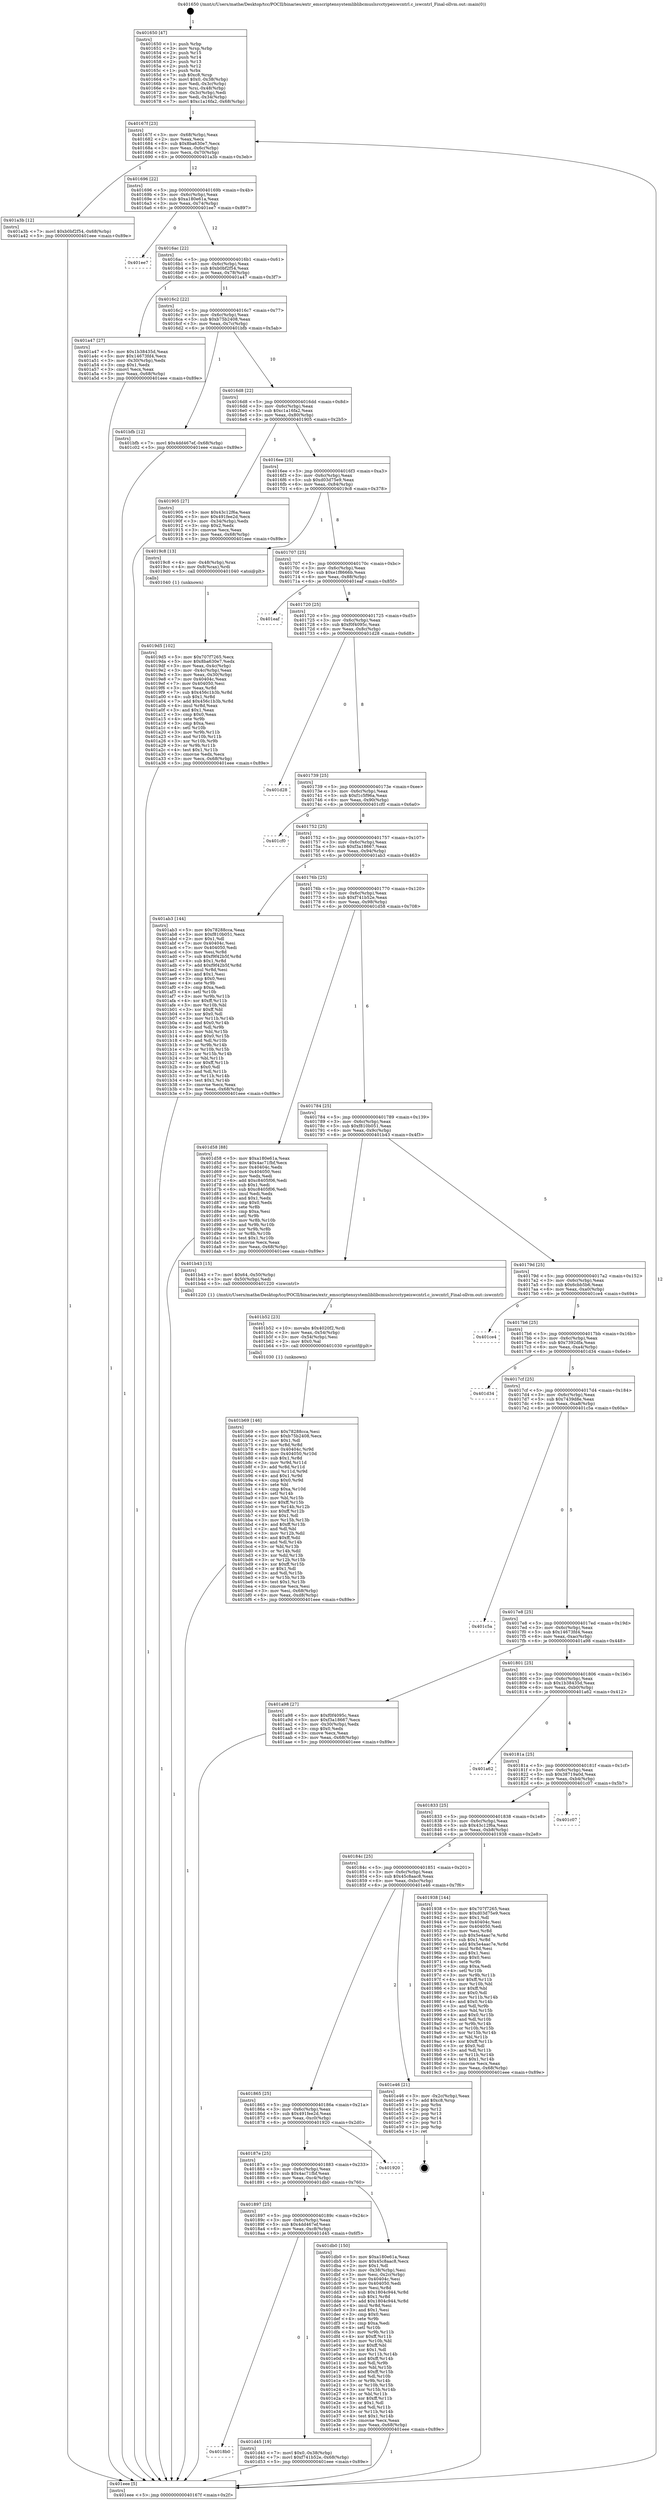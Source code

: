 digraph "0x401650" {
  label = "0x401650 (/mnt/c/Users/mathe/Desktop/tcc/POCII/binaries/extr_emscriptensystemliblibcmuslsrcctypeiswcntrl.c_iswcntrl_Final-ollvm.out::main(0))"
  labelloc = "t"
  node[shape=record]

  Entry [label="",width=0.3,height=0.3,shape=circle,fillcolor=black,style=filled]
  "0x40167f" [label="{
     0x40167f [23]\l
     | [instrs]\l
     &nbsp;&nbsp;0x40167f \<+3\>: mov -0x68(%rbp),%eax\l
     &nbsp;&nbsp;0x401682 \<+2\>: mov %eax,%ecx\l
     &nbsp;&nbsp;0x401684 \<+6\>: sub $0x8ba630e7,%ecx\l
     &nbsp;&nbsp;0x40168a \<+3\>: mov %eax,-0x6c(%rbp)\l
     &nbsp;&nbsp;0x40168d \<+3\>: mov %ecx,-0x70(%rbp)\l
     &nbsp;&nbsp;0x401690 \<+6\>: je 0000000000401a3b \<main+0x3eb\>\l
  }"]
  "0x401a3b" [label="{
     0x401a3b [12]\l
     | [instrs]\l
     &nbsp;&nbsp;0x401a3b \<+7\>: movl $0xb0bf2f54,-0x68(%rbp)\l
     &nbsp;&nbsp;0x401a42 \<+5\>: jmp 0000000000401eee \<main+0x89e\>\l
  }"]
  "0x401696" [label="{
     0x401696 [22]\l
     | [instrs]\l
     &nbsp;&nbsp;0x401696 \<+5\>: jmp 000000000040169b \<main+0x4b\>\l
     &nbsp;&nbsp;0x40169b \<+3\>: mov -0x6c(%rbp),%eax\l
     &nbsp;&nbsp;0x40169e \<+5\>: sub $0xa180e61a,%eax\l
     &nbsp;&nbsp;0x4016a3 \<+3\>: mov %eax,-0x74(%rbp)\l
     &nbsp;&nbsp;0x4016a6 \<+6\>: je 0000000000401ee7 \<main+0x897\>\l
  }"]
  Exit [label="",width=0.3,height=0.3,shape=circle,fillcolor=black,style=filled,peripheries=2]
  "0x401ee7" [label="{
     0x401ee7\l
  }", style=dashed]
  "0x4016ac" [label="{
     0x4016ac [22]\l
     | [instrs]\l
     &nbsp;&nbsp;0x4016ac \<+5\>: jmp 00000000004016b1 \<main+0x61\>\l
     &nbsp;&nbsp;0x4016b1 \<+3\>: mov -0x6c(%rbp),%eax\l
     &nbsp;&nbsp;0x4016b4 \<+5\>: sub $0xb0bf2f54,%eax\l
     &nbsp;&nbsp;0x4016b9 \<+3\>: mov %eax,-0x78(%rbp)\l
     &nbsp;&nbsp;0x4016bc \<+6\>: je 0000000000401a47 \<main+0x3f7\>\l
  }"]
  "0x4018b0" [label="{
     0x4018b0\l
  }", style=dashed]
  "0x401a47" [label="{
     0x401a47 [27]\l
     | [instrs]\l
     &nbsp;&nbsp;0x401a47 \<+5\>: mov $0x1b38435d,%eax\l
     &nbsp;&nbsp;0x401a4c \<+5\>: mov $0x14673fd4,%ecx\l
     &nbsp;&nbsp;0x401a51 \<+3\>: mov -0x30(%rbp),%edx\l
     &nbsp;&nbsp;0x401a54 \<+3\>: cmp $0x1,%edx\l
     &nbsp;&nbsp;0x401a57 \<+3\>: cmovl %ecx,%eax\l
     &nbsp;&nbsp;0x401a5a \<+3\>: mov %eax,-0x68(%rbp)\l
     &nbsp;&nbsp;0x401a5d \<+5\>: jmp 0000000000401eee \<main+0x89e\>\l
  }"]
  "0x4016c2" [label="{
     0x4016c2 [22]\l
     | [instrs]\l
     &nbsp;&nbsp;0x4016c2 \<+5\>: jmp 00000000004016c7 \<main+0x77\>\l
     &nbsp;&nbsp;0x4016c7 \<+3\>: mov -0x6c(%rbp),%eax\l
     &nbsp;&nbsp;0x4016ca \<+5\>: sub $0xb75b2408,%eax\l
     &nbsp;&nbsp;0x4016cf \<+3\>: mov %eax,-0x7c(%rbp)\l
     &nbsp;&nbsp;0x4016d2 \<+6\>: je 0000000000401bfb \<main+0x5ab\>\l
  }"]
  "0x401d45" [label="{
     0x401d45 [19]\l
     | [instrs]\l
     &nbsp;&nbsp;0x401d45 \<+7\>: movl $0x0,-0x38(%rbp)\l
     &nbsp;&nbsp;0x401d4c \<+7\>: movl $0xf741b52e,-0x68(%rbp)\l
     &nbsp;&nbsp;0x401d53 \<+5\>: jmp 0000000000401eee \<main+0x89e\>\l
  }"]
  "0x401bfb" [label="{
     0x401bfb [12]\l
     | [instrs]\l
     &nbsp;&nbsp;0x401bfb \<+7\>: movl $0x4dd467ef,-0x68(%rbp)\l
     &nbsp;&nbsp;0x401c02 \<+5\>: jmp 0000000000401eee \<main+0x89e\>\l
  }"]
  "0x4016d8" [label="{
     0x4016d8 [22]\l
     | [instrs]\l
     &nbsp;&nbsp;0x4016d8 \<+5\>: jmp 00000000004016dd \<main+0x8d\>\l
     &nbsp;&nbsp;0x4016dd \<+3\>: mov -0x6c(%rbp),%eax\l
     &nbsp;&nbsp;0x4016e0 \<+5\>: sub $0xc1a16fa2,%eax\l
     &nbsp;&nbsp;0x4016e5 \<+3\>: mov %eax,-0x80(%rbp)\l
     &nbsp;&nbsp;0x4016e8 \<+6\>: je 0000000000401905 \<main+0x2b5\>\l
  }"]
  "0x401897" [label="{
     0x401897 [25]\l
     | [instrs]\l
     &nbsp;&nbsp;0x401897 \<+5\>: jmp 000000000040189c \<main+0x24c\>\l
     &nbsp;&nbsp;0x40189c \<+3\>: mov -0x6c(%rbp),%eax\l
     &nbsp;&nbsp;0x40189f \<+5\>: sub $0x4dd467ef,%eax\l
     &nbsp;&nbsp;0x4018a4 \<+6\>: mov %eax,-0xc8(%rbp)\l
     &nbsp;&nbsp;0x4018aa \<+6\>: je 0000000000401d45 \<main+0x6f5\>\l
  }"]
  "0x401905" [label="{
     0x401905 [27]\l
     | [instrs]\l
     &nbsp;&nbsp;0x401905 \<+5\>: mov $0x43c12f6a,%eax\l
     &nbsp;&nbsp;0x40190a \<+5\>: mov $0x491fee2d,%ecx\l
     &nbsp;&nbsp;0x40190f \<+3\>: mov -0x34(%rbp),%edx\l
     &nbsp;&nbsp;0x401912 \<+3\>: cmp $0x2,%edx\l
     &nbsp;&nbsp;0x401915 \<+3\>: cmovne %ecx,%eax\l
     &nbsp;&nbsp;0x401918 \<+3\>: mov %eax,-0x68(%rbp)\l
     &nbsp;&nbsp;0x40191b \<+5\>: jmp 0000000000401eee \<main+0x89e\>\l
  }"]
  "0x4016ee" [label="{
     0x4016ee [25]\l
     | [instrs]\l
     &nbsp;&nbsp;0x4016ee \<+5\>: jmp 00000000004016f3 \<main+0xa3\>\l
     &nbsp;&nbsp;0x4016f3 \<+3\>: mov -0x6c(%rbp),%eax\l
     &nbsp;&nbsp;0x4016f6 \<+5\>: sub $0xd03d75e9,%eax\l
     &nbsp;&nbsp;0x4016fb \<+6\>: mov %eax,-0x84(%rbp)\l
     &nbsp;&nbsp;0x401701 \<+6\>: je 00000000004019c8 \<main+0x378\>\l
  }"]
  "0x401eee" [label="{
     0x401eee [5]\l
     | [instrs]\l
     &nbsp;&nbsp;0x401eee \<+5\>: jmp 000000000040167f \<main+0x2f\>\l
  }"]
  "0x401650" [label="{
     0x401650 [47]\l
     | [instrs]\l
     &nbsp;&nbsp;0x401650 \<+1\>: push %rbp\l
     &nbsp;&nbsp;0x401651 \<+3\>: mov %rsp,%rbp\l
     &nbsp;&nbsp;0x401654 \<+2\>: push %r15\l
     &nbsp;&nbsp;0x401656 \<+2\>: push %r14\l
     &nbsp;&nbsp;0x401658 \<+2\>: push %r13\l
     &nbsp;&nbsp;0x40165a \<+2\>: push %r12\l
     &nbsp;&nbsp;0x40165c \<+1\>: push %rbx\l
     &nbsp;&nbsp;0x40165d \<+7\>: sub $0xc8,%rsp\l
     &nbsp;&nbsp;0x401664 \<+7\>: movl $0x0,-0x38(%rbp)\l
     &nbsp;&nbsp;0x40166b \<+3\>: mov %edi,-0x3c(%rbp)\l
     &nbsp;&nbsp;0x40166e \<+4\>: mov %rsi,-0x48(%rbp)\l
     &nbsp;&nbsp;0x401672 \<+3\>: mov -0x3c(%rbp),%edi\l
     &nbsp;&nbsp;0x401675 \<+3\>: mov %edi,-0x34(%rbp)\l
     &nbsp;&nbsp;0x401678 \<+7\>: movl $0xc1a16fa2,-0x68(%rbp)\l
  }"]
  "0x401db0" [label="{
     0x401db0 [150]\l
     | [instrs]\l
     &nbsp;&nbsp;0x401db0 \<+5\>: mov $0xa180e61a,%eax\l
     &nbsp;&nbsp;0x401db5 \<+5\>: mov $0x45c8aac8,%ecx\l
     &nbsp;&nbsp;0x401dba \<+2\>: mov $0x1,%dl\l
     &nbsp;&nbsp;0x401dbc \<+3\>: mov -0x38(%rbp),%esi\l
     &nbsp;&nbsp;0x401dbf \<+3\>: mov %esi,-0x2c(%rbp)\l
     &nbsp;&nbsp;0x401dc2 \<+7\>: mov 0x40404c,%esi\l
     &nbsp;&nbsp;0x401dc9 \<+7\>: mov 0x404050,%edi\l
     &nbsp;&nbsp;0x401dd0 \<+3\>: mov %esi,%r8d\l
     &nbsp;&nbsp;0x401dd3 \<+7\>: sub $0x1804c944,%r8d\l
     &nbsp;&nbsp;0x401dda \<+4\>: sub $0x1,%r8d\l
     &nbsp;&nbsp;0x401dde \<+7\>: add $0x1804c944,%r8d\l
     &nbsp;&nbsp;0x401de5 \<+4\>: imul %r8d,%esi\l
     &nbsp;&nbsp;0x401de9 \<+3\>: and $0x1,%esi\l
     &nbsp;&nbsp;0x401dec \<+3\>: cmp $0x0,%esi\l
     &nbsp;&nbsp;0x401def \<+4\>: sete %r9b\l
     &nbsp;&nbsp;0x401df3 \<+3\>: cmp $0xa,%edi\l
     &nbsp;&nbsp;0x401df6 \<+4\>: setl %r10b\l
     &nbsp;&nbsp;0x401dfa \<+3\>: mov %r9b,%r11b\l
     &nbsp;&nbsp;0x401dfd \<+4\>: xor $0xff,%r11b\l
     &nbsp;&nbsp;0x401e01 \<+3\>: mov %r10b,%bl\l
     &nbsp;&nbsp;0x401e04 \<+3\>: xor $0xff,%bl\l
     &nbsp;&nbsp;0x401e07 \<+3\>: xor $0x1,%dl\l
     &nbsp;&nbsp;0x401e0a \<+3\>: mov %r11b,%r14b\l
     &nbsp;&nbsp;0x401e0d \<+4\>: and $0xff,%r14b\l
     &nbsp;&nbsp;0x401e11 \<+3\>: and %dl,%r9b\l
     &nbsp;&nbsp;0x401e14 \<+3\>: mov %bl,%r15b\l
     &nbsp;&nbsp;0x401e17 \<+4\>: and $0xff,%r15b\l
     &nbsp;&nbsp;0x401e1b \<+3\>: and %dl,%r10b\l
     &nbsp;&nbsp;0x401e1e \<+3\>: or %r9b,%r14b\l
     &nbsp;&nbsp;0x401e21 \<+3\>: or %r10b,%r15b\l
     &nbsp;&nbsp;0x401e24 \<+3\>: xor %r15b,%r14b\l
     &nbsp;&nbsp;0x401e27 \<+3\>: or %bl,%r11b\l
     &nbsp;&nbsp;0x401e2a \<+4\>: xor $0xff,%r11b\l
     &nbsp;&nbsp;0x401e2e \<+3\>: or $0x1,%dl\l
     &nbsp;&nbsp;0x401e31 \<+3\>: and %dl,%r11b\l
     &nbsp;&nbsp;0x401e34 \<+3\>: or %r11b,%r14b\l
     &nbsp;&nbsp;0x401e37 \<+4\>: test $0x1,%r14b\l
     &nbsp;&nbsp;0x401e3b \<+3\>: cmovne %ecx,%eax\l
     &nbsp;&nbsp;0x401e3e \<+3\>: mov %eax,-0x68(%rbp)\l
     &nbsp;&nbsp;0x401e41 \<+5\>: jmp 0000000000401eee \<main+0x89e\>\l
  }"]
  "0x4019c8" [label="{
     0x4019c8 [13]\l
     | [instrs]\l
     &nbsp;&nbsp;0x4019c8 \<+4\>: mov -0x48(%rbp),%rax\l
     &nbsp;&nbsp;0x4019cc \<+4\>: mov 0x8(%rax),%rdi\l
     &nbsp;&nbsp;0x4019d0 \<+5\>: call 0000000000401040 \<atoi@plt\>\l
     | [calls]\l
     &nbsp;&nbsp;0x401040 \{1\} (unknown)\l
  }"]
  "0x401707" [label="{
     0x401707 [25]\l
     | [instrs]\l
     &nbsp;&nbsp;0x401707 \<+5\>: jmp 000000000040170c \<main+0xbc\>\l
     &nbsp;&nbsp;0x40170c \<+3\>: mov -0x6c(%rbp),%eax\l
     &nbsp;&nbsp;0x40170f \<+5\>: sub $0xe1f8666b,%eax\l
     &nbsp;&nbsp;0x401714 \<+6\>: mov %eax,-0x88(%rbp)\l
     &nbsp;&nbsp;0x40171a \<+6\>: je 0000000000401eaf \<main+0x85f\>\l
  }"]
  "0x40187e" [label="{
     0x40187e [25]\l
     | [instrs]\l
     &nbsp;&nbsp;0x40187e \<+5\>: jmp 0000000000401883 \<main+0x233\>\l
     &nbsp;&nbsp;0x401883 \<+3\>: mov -0x6c(%rbp),%eax\l
     &nbsp;&nbsp;0x401886 \<+5\>: sub $0x4ac71fbf,%eax\l
     &nbsp;&nbsp;0x40188b \<+6\>: mov %eax,-0xc4(%rbp)\l
     &nbsp;&nbsp;0x401891 \<+6\>: je 0000000000401db0 \<main+0x760\>\l
  }"]
  "0x401eaf" [label="{
     0x401eaf\l
  }", style=dashed]
  "0x401720" [label="{
     0x401720 [25]\l
     | [instrs]\l
     &nbsp;&nbsp;0x401720 \<+5\>: jmp 0000000000401725 \<main+0xd5\>\l
     &nbsp;&nbsp;0x401725 \<+3\>: mov -0x6c(%rbp),%eax\l
     &nbsp;&nbsp;0x401728 \<+5\>: sub $0xf0f4095c,%eax\l
     &nbsp;&nbsp;0x40172d \<+6\>: mov %eax,-0x8c(%rbp)\l
     &nbsp;&nbsp;0x401733 \<+6\>: je 0000000000401d28 \<main+0x6d8\>\l
  }"]
  "0x401920" [label="{
     0x401920\l
  }", style=dashed]
  "0x401d28" [label="{
     0x401d28\l
  }", style=dashed]
  "0x401739" [label="{
     0x401739 [25]\l
     | [instrs]\l
     &nbsp;&nbsp;0x401739 \<+5\>: jmp 000000000040173e \<main+0xee\>\l
     &nbsp;&nbsp;0x40173e \<+3\>: mov -0x6c(%rbp),%eax\l
     &nbsp;&nbsp;0x401741 \<+5\>: sub $0xf1c5f96a,%eax\l
     &nbsp;&nbsp;0x401746 \<+6\>: mov %eax,-0x90(%rbp)\l
     &nbsp;&nbsp;0x40174c \<+6\>: je 0000000000401cf0 \<main+0x6a0\>\l
  }"]
  "0x401865" [label="{
     0x401865 [25]\l
     | [instrs]\l
     &nbsp;&nbsp;0x401865 \<+5\>: jmp 000000000040186a \<main+0x21a\>\l
     &nbsp;&nbsp;0x40186a \<+3\>: mov -0x6c(%rbp),%eax\l
     &nbsp;&nbsp;0x40186d \<+5\>: sub $0x491fee2d,%eax\l
     &nbsp;&nbsp;0x401872 \<+6\>: mov %eax,-0xc0(%rbp)\l
     &nbsp;&nbsp;0x401878 \<+6\>: je 0000000000401920 \<main+0x2d0\>\l
  }"]
  "0x401cf0" [label="{
     0x401cf0\l
  }", style=dashed]
  "0x401752" [label="{
     0x401752 [25]\l
     | [instrs]\l
     &nbsp;&nbsp;0x401752 \<+5\>: jmp 0000000000401757 \<main+0x107\>\l
     &nbsp;&nbsp;0x401757 \<+3\>: mov -0x6c(%rbp),%eax\l
     &nbsp;&nbsp;0x40175a \<+5\>: sub $0xf3a18667,%eax\l
     &nbsp;&nbsp;0x40175f \<+6\>: mov %eax,-0x94(%rbp)\l
     &nbsp;&nbsp;0x401765 \<+6\>: je 0000000000401ab3 \<main+0x463\>\l
  }"]
  "0x401e46" [label="{
     0x401e46 [21]\l
     | [instrs]\l
     &nbsp;&nbsp;0x401e46 \<+3\>: mov -0x2c(%rbp),%eax\l
     &nbsp;&nbsp;0x401e49 \<+7\>: add $0xc8,%rsp\l
     &nbsp;&nbsp;0x401e50 \<+1\>: pop %rbx\l
     &nbsp;&nbsp;0x401e51 \<+2\>: pop %r12\l
     &nbsp;&nbsp;0x401e53 \<+2\>: pop %r13\l
     &nbsp;&nbsp;0x401e55 \<+2\>: pop %r14\l
     &nbsp;&nbsp;0x401e57 \<+2\>: pop %r15\l
     &nbsp;&nbsp;0x401e59 \<+1\>: pop %rbp\l
     &nbsp;&nbsp;0x401e5a \<+1\>: ret\l
  }"]
  "0x401ab3" [label="{
     0x401ab3 [144]\l
     | [instrs]\l
     &nbsp;&nbsp;0x401ab3 \<+5\>: mov $0x78288cca,%eax\l
     &nbsp;&nbsp;0x401ab8 \<+5\>: mov $0xf810b051,%ecx\l
     &nbsp;&nbsp;0x401abd \<+2\>: mov $0x1,%dl\l
     &nbsp;&nbsp;0x401abf \<+7\>: mov 0x40404c,%esi\l
     &nbsp;&nbsp;0x401ac6 \<+7\>: mov 0x404050,%edi\l
     &nbsp;&nbsp;0x401acd \<+3\>: mov %esi,%r8d\l
     &nbsp;&nbsp;0x401ad0 \<+7\>: sub $0xf9f42b5f,%r8d\l
     &nbsp;&nbsp;0x401ad7 \<+4\>: sub $0x1,%r8d\l
     &nbsp;&nbsp;0x401adb \<+7\>: add $0xf9f42b5f,%r8d\l
     &nbsp;&nbsp;0x401ae2 \<+4\>: imul %r8d,%esi\l
     &nbsp;&nbsp;0x401ae6 \<+3\>: and $0x1,%esi\l
     &nbsp;&nbsp;0x401ae9 \<+3\>: cmp $0x0,%esi\l
     &nbsp;&nbsp;0x401aec \<+4\>: sete %r9b\l
     &nbsp;&nbsp;0x401af0 \<+3\>: cmp $0xa,%edi\l
     &nbsp;&nbsp;0x401af3 \<+4\>: setl %r10b\l
     &nbsp;&nbsp;0x401af7 \<+3\>: mov %r9b,%r11b\l
     &nbsp;&nbsp;0x401afa \<+4\>: xor $0xff,%r11b\l
     &nbsp;&nbsp;0x401afe \<+3\>: mov %r10b,%bl\l
     &nbsp;&nbsp;0x401b01 \<+3\>: xor $0xff,%bl\l
     &nbsp;&nbsp;0x401b04 \<+3\>: xor $0x0,%dl\l
     &nbsp;&nbsp;0x401b07 \<+3\>: mov %r11b,%r14b\l
     &nbsp;&nbsp;0x401b0a \<+4\>: and $0x0,%r14b\l
     &nbsp;&nbsp;0x401b0e \<+3\>: and %dl,%r9b\l
     &nbsp;&nbsp;0x401b11 \<+3\>: mov %bl,%r15b\l
     &nbsp;&nbsp;0x401b14 \<+4\>: and $0x0,%r15b\l
     &nbsp;&nbsp;0x401b18 \<+3\>: and %dl,%r10b\l
     &nbsp;&nbsp;0x401b1b \<+3\>: or %r9b,%r14b\l
     &nbsp;&nbsp;0x401b1e \<+3\>: or %r10b,%r15b\l
     &nbsp;&nbsp;0x401b21 \<+3\>: xor %r15b,%r14b\l
     &nbsp;&nbsp;0x401b24 \<+3\>: or %bl,%r11b\l
     &nbsp;&nbsp;0x401b27 \<+4\>: xor $0xff,%r11b\l
     &nbsp;&nbsp;0x401b2b \<+3\>: or $0x0,%dl\l
     &nbsp;&nbsp;0x401b2e \<+3\>: and %dl,%r11b\l
     &nbsp;&nbsp;0x401b31 \<+3\>: or %r11b,%r14b\l
     &nbsp;&nbsp;0x401b34 \<+4\>: test $0x1,%r14b\l
     &nbsp;&nbsp;0x401b38 \<+3\>: cmovne %ecx,%eax\l
     &nbsp;&nbsp;0x401b3b \<+3\>: mov %eax,-0x68(%rbp)\l
     &nbsp;&nbsp;0x401b3e \<+5\>: jmp 0000000000401eee \<main+0x89e\>\l
  }"]
  "0x40176b" [label="{
     0x40176b [25]\l
     | [instrs]\l
     &nbsp;&nbsp;0x40176b \<+5\>: jmp 0000000000401770 \<main+0x120\>\l
     &nbsp;&nbsp;0x401770 \<+3\>: mov -0x6c(%rbp),%eax\l
     &nbsp;&nbsp;0x401773 \<+5\>: sub $0xf741b52e,%eax\l
     &nbsp;&nbsp;0x401778 \<+6\>: mov %eax,-0x98(%rbp)\l
     &nbsp;&nbsp;0x40177e \<+6\>: je 0000000000401d58 \<main+0x708\>\l
  }"]
  "0x401b69" [label="{
     0x401b69 [146]\l
     | [instrs]\l
     &nbsp;&nbsp;0x401b69 \<+5\>: mov $0x78288cca,%esi\l
     &nbsp;&nbsp;0x401b6e \<+5\>: mov $0xb75b2408,%ecx\l
     &nbsp;&nbsp;0x401b73 \<+2\>: mov $0x1,%dl\l
     &nbsp;&nbsp;0x401b75 \<+3\>: xor %r8d,%r8d\l
     &nbsp;&nbsp;0x401b78 \<+8\>: mov 0x40404c,%r9d\l
     &nbsp;&nbsp;0x401b80 \<+8\>: mov 0x404050,%r10d\l
     &nbsp;&nbsp;0x401b88 \<+4\>: sub $0x1,%r8d\l
     &nbsp;&nbsp;0x401b8c \<+3\>: mov %r9d,%r11d\l
     &nbsp;&nbsp;0x401b8f \<+3\>: add %r8d,%r11d\l
     &nbsp;&nbsp;0x401b92 \<+4\>: imul %r11d,%r9d\l
     &nbsp;&nbsp;0x401b96 \<+4\>: and $0x1,%r9d\l
     &nbsp;&nbsp;0x401b9a \<+4\>: cmp $0x0,%r9d\l
     &nbsp;&nbsp;0x401b9e \<+3\>: sete %bl\l
     &nbsp;&nbsp;0x401ba1 \<+4\>: cmp $0xa,%r10d\l
     &nbsp;&nbsp;0x401ba5 \<+4\>: setl %r14b\l
     &nbsp;&nbsp;0x401ba9 \<+3\>: mov %bl,%r15b\l
     &nbsp;&nbsp;0x401bac \<+4\>: xor $0xff,%r15b\l
     &nbsp;&nbsp;0x401bb0 \<+3\>: mov %r14b,%r12b\l
     &nbsp;&nbsp;0x401bb3 \<+4\>: xor $0xff,%r12b\l
     &nbsp;&nbsp;0x401bb7 \<+3\>: xor $0x1,%dl\l
     &nbsp;&nbsp;0x401bba \<+3\>: mov %r15b,%r13b\l
     &nbsp;&nbsp;0x401bbd \<+4\>: and $0xff,%r13b\l
     &nbsp;&nbsp;0x401bc1 \<+2\>: and %dl,%bl\l
     &nbsp;&nbsp;0x401bc3 \<+3\>: mov %r12b,%dil\l
     &nbsp;&nbsp;0x401bc6 \<+4\>: and $0xff,%dil\l
     &nbsp;&nbsp;0x401bca \<+3\>: and %dl,%r14b\l
     &nbsp;&nbsp;0x401bcd \<+3\>: or %bl,%r13b\l
     &nbsp;&nbsp;0x401bd0 \<+3\>: or %r14b,%dil\l
     &nbsp;&nbsp;0x401bd3 \<+3\>: xor %dil,%r13b\l
     &nbsp;&nbsp;0x401bd6 \<+3\>: or %r12b,%r15b\l
     &nbsp;&nbsp;0x401bd9 \<+4\>: xor $0xff,%r15b\l
     &nbsp;&nbsp;0x401bdd \<+3\>: or $0x1,%dl\l
     &nbsp;&nbsp;0x401be0 \<+3\>: and %dl,%r15b\l
     &nbsp;&nbsp;0x401be3 \<+3\>: or %r15b,%r13b\l
     &nbsp;&nbsp;0x401be6 \<+4\>: test $0x1,%r13b\l
     &nbsp;&nbsp;0x401bea \<+3\>: cmovne %ecx,%esi\l
     &nbsp;&nbsp;0x401bed \<+3\>: mov %esi,-0x68(%rbp)\l
     &nbsp;&nbsp;0x401bf0 \<+6\>: mov %eax,-0xd8(%rbp)\l
     &nbsp;&nbsp;0x401bf6 \<+5\>: jmp 0000000000401eee \<main+0x89e\>\l
  }"]
  "0x401d58" [label="{
     0x401d58 [88]\l
     | [instrs]\l
     &nbsp;&nbsp;0x401d58 \<+5\>: mov $0xa180e61a,%eax\l
     &nbsp;&nbsp;0x401d5d \<+5\>: mov $0x4ac71fbf,%ecx\l
     &nbsp;&nbsp;0x401d62 \<+7\>: mov 0x40404c,%edx\l
     &nbsp;&nbsp;0x401d69 \<+7\>: mov 0x404050,%esi\l
     &nbsp;&nbsp;0x401d70 \<+2\>: mov %edx,%edi\l
     &nbsp;&nbsp;0x401d72 \<+6\>: add $0xc8405f06,%edi\l
     &nbsp;&nbsp;0x401d78 \<+3\>: sub $0x1,%edi\l
     &nbsp;&nbsp;0x401d7b \<+6\>: sub $0xc8405f06,%edi\l
     &nbsp;&nbsp;0x401d81 \<+3\>: imul %edi,%edx\l
     &nbsp;&nbsp;0x401d84 \<+3\>: and $0x1,%edx\l
     &nbsp;&nbsp;0x401d87 \<+3\>: cmp $0x0,%edx\l
     &nbsp;&nbsp;0x401d8a \<+4\>: sete %r8b\l
     &nbsp;&nbsp;0x401d8e \<+3\>: cmp $0xa,%esi\l
     &nbsp;&nbsp;0x401d91 \<+4\>: setl %r9b\l
     &nbsp;&nbsp;0x401d95 \<+3\>: mov %r8b,%r10b\l
     &nbsp;&nbsp;0x401d98 \<+3\>: and %r9b,%r10b\l
     &nbsp;&nbsp;0x401d9b \<+3\>: xor %r9b,%r8b\l
     &nbsp;&nbsp;0x401d9e \<+3\>: or %r8b,%r10b\l
     &nbsp;&nbsp;0x401da1 \<+4\>: test $0x1,%r10b\l
     &nbsp;&nbsp;0x401da5 \<+3\>: cmovne %ecx,%eax\l
     &nbsp;&nbsp;0x401da8 \<+3\>: mov %eax,-0x68(%rbp)\l
     &nbsp;&nbsp;0x401dab \<+5\>: jmp 0000000000401eee \<main+0x89e\>\l
  }"]
  "0x401784" [label="{
     0x401784 [25]\l
     | [instrs]\l
     &nbsp;&nbsp;0x401784 \<+5\>: jmp 0000000000401789 \<main+0x139\>\l
     &nbsp;&nbsp;0x401789 \<+3\>: mov -0x6c(%rbp),%eax\l
     &nbsp;&nbsp;0x40178c \<+5\>: sub $0xf810b051,%eax\l
     &nbsp;&nbsp;0x401791 \<+6\>: mov %eax,-0x9c(%rbp)\l
     &nbsp;&nbsp;0x401797 \<+6\>: je 0000000000401b43 \<main+0x4f3\>\l
  }"]
  "0x401b52" [label="{
     0x401b52 [23]\l
     | [instrs]\l
     &nbsp;&nbsp;0x401b52 \<+10\>: movabs $0x4020f2,%rdi\l
     &nbsp;&nbsp;0x401b5c \<+3\>: mov %eax,-0x54(%rbp)\l
     &nbsp;&nbsp;0x401b5f \<+3\>: mov -0x54(%rbp),%esi\l
     &nbsp;&nbsp;0x401b62 \<+2\>: mov $0x0,%al\l
     &nbsp;&nbsp;0x401b64 \<+5\>: call 0000000000401030 \<printf@plt\>\l
     | [calls]\l
     &nbsp;&nbsp;0x401030 \{1\} (unknown)\l
  }"]
  "0x401b43" [label="{
     0x401b43 [15]\l
     | [instrs]\l
     &nbsp;&nbsp;0x401b43 \<+7\>: movl $0x64,-0x50(%rbp)\l
     &nbsp;&nbsp;0x401b4a \<+3\>: mov -0x50(%rbp),%edi\l
     &nbsp;&nbsp;0x401b4d \<+5\>: call 0000000000401220 \<iswcntrl\>\l
     | [calls]\l
     &nbsp;&nbsp;0x401220 \{1\} (/mnt/c/Users/mathe/Desktop/tcc/POCII/binaries/extr_emscriptensystemliblibcmuslsrcctypeiswcntrl.c_iswcntrl_Final-ollvm.out::iswcntrl)\l
  }"]
  "0x40179d" [label="{
     0x40179d [25]\l
     | [instrs]\l
     &nbsp;&nbsp;0x40179d \<+5\>: jmp 00000000004017a2 \<main+0x152\>\l
     &nbsp;&nbsp;0x4017a2 \<+3\>: mov -0x6c(%rbp),%eax\l
     &nbsp;&nbsp;0x4017a5 \<+5\>: sub $0x6cbb5b6,%eax\l
     &nbsp;&nbsp;0x4017aa \<+6\>: mov %eax,-0xa0(%rbp)\l
     &nbsp;&nbsp;0x4017b0 \<+6\>: je 0000000000401ce4 \<main+0x694\>\l
  }"]
  "0x4019d5" [label="{
     0x4019d5 [102]\l
     | [instrs]\l
     &nbsp;&nbsp;0x4019d5 \<+5\>: mov $0x707f7265,%ecx\l
     &nbsp;&nbsp;0x4019da \<+5\>: mov $0x8ba630e7,%edx\l
     &nbsp;&nbsp;0x4019df \<+3\>: mov %eax,-0x4c(%rbp)\l
     &nbsp;&nbsp;0x4019e2 \<+3\>: mov -0x4c(%rbp),%eax\l
     &nbsp;&nbsp;0x4019e5 \<+3\>: mov %eax,-0x30(%rbp)\l
     &nbsp;&nbsp;0x4019e8 \<+7\>: mov 0x40404c,%eax\l
     &nbsp;&nbsp;0x4019ef \<+7\>: mov 0x404050,%esi\l
     &nbsp;&nbsp;0x4019f6 \<+3\>: mov %eax,%r8d\l
     &nbsp;&nbsp;0x4019f9 \<+7\>: sub $0x456c1b3b,%r8d\l
     &nbsp;&nbsp;0x401a00 \<+4\>: sub $0x1,%r8d\l
     &nbsp;&nbsp;0x401a04 \<+7\>: add $0x456c1b3b,%r8d\l
     &nbsp;&nbsp;0x401a0b \<+4\>: imul %r8d,%eax\l
     &nbsp;&nbsp;0x401a0f \<+3\>: and $0x1,%eax\l
     &nbsp;&nbsp;0x401a12 \<+3\>: cmp $0x0,%eax\l
     &nbsp;&nbsp;0x401a15 \<+4\>: sete %r9b\l
     &nbsp;&nbsp;0x401a19 \<+3\>: cmp $0xa,%esi\l
     &nbsp;&nbsp;0x401a1c \<+4\>: setl %r10b\l
     &nbsp;&nbsp;0x401a20 \<+3\>: mov %r9b,%r11b\l
     &nbsp;&nbsp;0x401a23 \<+3\>: and %r10b,%r11b\l
     &nbsp;&nbsp;0x401a26 \<+3\>: xor %r10b,%r9b\l
     &nbsp;&nbsp;0x401a29 \<+3\>: or %r9b,%r11b\l
     &nbsp;&nbsp;0x401a2c \<+4\>: test $0x1,%r11b\l
     &nbsp;&nbsp;0x401a30 \<+3\>: cmovne %edx,%ecx\l
     &nbsp;&nbsp;0x401a33 \<+3\>: mov %ecx,-0x68(%rbp)\l
     &nbsp;&nbsp;0x401a36 \<+5\>: jmp 0000000000401eee \<main+0x89e\>\l
  }"]
  "0x401ce4" [label="{
     0x401ce4\l
  }", style=dashed]
  "0x4017b6" [label="{
     0x4017b6 [25]\l
     | [instrs]\l
     &nbsp;&nbsp;0x4017b6 \<+5\>: jmp 00000000004017bb \<main+0x16b\>\l
     &nbsp;&nbsp;0x4017bb \<+3\>: mov -0x6c(%rbp),%eax\l
     &nbsp;&nbsp;0x4017be \<+5\>: sub $0x7392dfa,%eax\l
     &nbsp;&nbsp;0x4017c3 \<+6\>: mov %eax,-0xa4(%rbp)\l
     &nbsp;&nbsp;0x4017c9 \<+6\>: je 0000000000401d34 \<main+0x6e4\>\l
  }"]
  "0x40184c" [label="{
     0x40184c [25]\l
     | [instrs]\l
     &nbsp;&nbsp;0x40184c \<+5\>: jmp 0000000000401851 \<main+0x201\>\l
     &nbsp;&nbsp;0x401851 \<+3\>: mov -0x6c(%rbp),%eax\l
     &nbsp;&nbsp;0x401854 \<+5\>: sub $0x45c8aac8,%eax\l
     &nbsp;&nbsp;0x401859 \<+6\>: mov %eax,-0xbc(%rbp)\l
     &nbsp;&nbsp;0x40185f \<+6\>: je 0000000000401e46 \<main+0x7f6\>\l
  }"]
  "0x401d34" [label="{
     0x401d34\l
  }", style=dashed]
  "0x4017cf" [label="{
     0x4017cf [25]\l
     | [instrs]\l
     &nbsp;&nbsp;0x4017cf \<+5\>: jmp 00000000004017d4 \<main+0x184\>\l
     &nbsp;&nbsp;0x4017d4 \<+3\>: mov -0x6c(%rbp),%eax\l
     &nbsp;&nbsp;0x4017d7 \<+5\>: sub $0x7439d8e,%eax\l
     &nbsp;&nbsp;0x4017dc \<+6\>: mov %eax,-0xa8(%rbp)\l
     &nbsp;&nbsp;0x4017e2 \<+6\>: je 0000000000401c5a \<main+0x60a\>\l
  }"]
  "0x401938" [label="{
     0x401938 [144]\l
     | [instrs]\l
     &nbsp;&nbsp;0x401938 \<+5\>: mov $0x707f7265,%eax\l
     &nbsp;&nbsp;0x40193d \<+5\>: mov $0xd03d75e9,%ecx\l
     &nbsp;&nbsp;0x401942 \<+2\>: mov $0x1,%dl\l
     &nbsp;&nbsp;0x401944 \<+7\>: mov 0x40404c,%esi\l
     &nbsp;&nbsp;0x40194b \<+7\>: mov 0x404050,%edi\l
     &nbsp;&nbsp;0x401952 \<+3\>: mov %esi,%r8d\l
     &nbsp;&nbsp;0x401955 \<+7\>: sub $0x5e4aac7e,%r8d\l
     &nbsp;&nbsp;0x40195c \<+4\>: sub $0x1,%r8d\l
     &nbsp;&nbsp;0x401960 \<+7\>: add $0x5e4aac7e,%r8d\l
     &nbsp;&nbsp;0x401967 \<+4\>: imul %r8d,%esi\l
     &nbsp;&nbsp;0x40196b \<+3\>: and $0x1,%esi\l
     &nbsp;&nbsp;0x40196e \<+3\>: cmp $0x0,%esi\l
     &nbsp;&nbsp;0x401971 \<+4\>: sete %r9b\l
     &nbsp;&nbsp;0x401975 \<+3\>: cmp $0xa,%edi\l
     &nbsp;&nbsp;0x401978 \<+4\>: setl %r10b\l
     &nbsp;&nbsp;0x40197c \<+3\>: mov %r9b,%r11b\l
     &nbsp;&nbsp;0x40197f \<+4\>: xor $0xff,%r11b\l
     &nbsp;&nbsp;0x401983 \<+3\>: mov %r10b,%bl\l
     &nbsp;&nbsp;0x401986 \<+3\>: xor $0xff,%bl\l
     &nbsp;&nbsp;0x401989 \<+3\>: xor $0x0,%dl\l
     &nbsp;&nbsp;0x40198c \<+3\>: mov %r11b,%r14b\l
     &nbsp;&nbsp;0x40198f \<+4\>: and $0x0,%r14b\l
     &nbsp;&nbsp;0x401993 \<+3\>: and %dl,%r9b\l
     &nbsp;&nbsp;0x401996 \<+3\>: mov %bl,%r15b\l
     &nbsp;&nbsp;0x401999 \<+4\>: and $0x0,%r15b\l
     &nbsp;&nbsp;0x40199d \<+3\>: and %dl,%r10b\l
     &nbsp;&nbsp;0x4019a0 \<+3\>: or %r9b,%r14b\l
     &nbsp;&nbsp;0x4019a3 \<+3\>: or %r10b,%r15b\l
     &nbsp;&nbsp;0x4019a6 \<+3\>: xor %r15b,%r14b\l
     &nbsp;&nbsp;0x4019a9 \<+3\>: or %bl,%r11b\l
     &nbsp;&nbsp;0x4019ac \<+4\>: xor $0xff,%r11b\l
     &nbsp;&nbsp;0x4019b0 \<+3\>: or $0x0,%dl\l
     &nbsp;&nbsp;0x4019b3 \<+3\>: and %dl,%r11b\l
     &nbsp;&nbsp;0x4019b6 \<+3\>: or %r11b,%r14b\l
     &nbsp;&nbsp;0x4019b9 \<+4\>: test $0x1,%r14b\l
     &nbsp;&nbsp;0x4019bd \<+3\>: cmovne %ecx,%eax\l
     &nbsp;&nbsp;0x4019c0 \<+3\>: mov %eax,-0x68(%rbp)\l
     &nbsp;&nbsp;0x4019c3 \<+5\>: jmp 0000000000401eee \<main+0x89e\>\l
  }"]
  "0x401c5a" [label="{
     0x401c5a\l
  }", style=dashed]
  "0x4017e8" [label="{
     0x4017e8 [25]\l
     | [instrs]\l
     &nbsp;&nbsp;0x4017e8 \<+5\>: jmp 00000000004017ed \<main+0x19d\>\l
     &nbsp;&nbsp;0x4017ed \<+3\>: mov -0x6c(%rbp),%eax\l
     &nbsp;&nbsp;0x4017f0 \<+5\>: sub $0x14673fd4,%eax\l
     &nbsp;&nbsp;0x4017f5 \<+6\>: mov %eax,-0xac(%rbp)\l
     &nbsp;&nbsp;0x4017fb \<+6\>: je 0000000000401a98 \<main+0x448\>\l
  }"]
  "0x401833" [label="{
     0x401833 [25]\l
     | [instrs]\l
     &nbsp;&nbsp;0x401833 \<+5\>: jmp 0000000000401838 \<main+0x1e8\>\l
     &nbsp;&nbsp;0x401838 \<+3\>: mov -0x6c(%rbp),%eax\l
     &nbsp;&nbsp;0x40183b \<+5\>: sub $0x43c12f6a,%eax\l
     &nbsp;&nbsp;0x401840 \<+6\>: mov %eax,-0xb8(%rbp)\l
     &nbsp;&nbsp;0x401846 \<+6\>: je 0000000000401938 \<main+0x2e8\>\l
  }"]
  "0x401a98" [label="{
     0x401a98 [27]\l
     | [instrs]\l
     &nbsp;&nbsp;0x401a98 \<+5\>: mov $0xf0f4095c,%eax\l
     &nbsp;&nbsp;0x401a9d \<+5\>: mov $0xf3a18667,%ecx\l
     &nbsp;&nbsp;0x401aa2 \<+3\>: mov -0x30(%rbp),%edx\l
     &nbsp;&nbsp;0x401aa5 \<+3\>: cmp $0x0,%edx\l
     &nbsp;&nbsp;0x401aa8 \<+3\>: cmove %ecx,%eax\l
     &nbsp;&nbsp;0x401aab \<+3\>: mov %eax,-0x68(%rbp)\l
     &nbsp;&nbsp;0x401aae \<+5\>: jmp 0000000000401eee \<main+0x89e\>\l
  }"]
  "0x401801" [label="{
     0x401801 [25]\l
     | [instrs]\l
     &nbsp;&nbsp;0x401801 \<+5\>: jmp 0000000000401806 \<main+0x1b6\>\l
     &nbsp;&nbsp;0x401806 \<+3\>: mov -0x6c(%rbp),%eax\l
     &nbsp;&nbsp;0x401809 \<+5\>: sub $0x1b38435d,%eax\l
     &nbsp;&nbsp;0x40180e \<+6\>: mov %eax,-0xb0(%rbp)\l
     &nbsp;&nbsp;0x401814 \<+6\>: je 0000000000401a62 \<main+0x412\>\l
  }"]
  "0x401c07" [label="{
     0x401c07\l
  }", style=dashed]
  "0x401a62" [label="{
     0x401a62\l
  }", style=dashed]
  "0x40181a" [label="{
     0x40181a [25]\l
     | [instrs]\l
     &nbsp;&nbsp;0x40181a \<+5\>: jmp 000000000040181f \<main+0x1cf\>\l
     &nbsp;&nbsp;0x40181f \<+3\>: mov -0x6c(%rbp),%eax\l
     &nbsp;&nbsp;0x401822 \<+5\>: sub $0x38719a0d,%eax\l
     &nbsp;&nbsp;0x401827 \<+6\>: mov %eax,-0xb4(%rbp)\l
     &nbsp;&nbsp;0x40182d \<+6\>: je 0000000000401c07 \<main+0x5b7\>\l
  }"]
  Entry -> "0x401650" [label=" 1"]
  "0x40167f" -> "0x401a3b" [label=" 1"]
  "0x40167f" -> "0x401696" [label=" 12"]
  "0x401e46" -> Exit [label=" 1"]
  "0x401696" -> "0x401ee7" [label=" 0"]
  "0x401696" -> "0x4016ac" [label=" 12"]
  "0x401db0" -> "0x401eee" [label=" 1"]
  "0x4016ac" -> "0x401a47" [label=" 1"]
  "0x4016ac" -> "0x4016c2" [label=" 11"]
  "0x401d58" -> "0x401eee" [label=" 1"]
  "0x4016c2" -> "0x401bfb" [label=" 1"]
  "0x4016c2" -> "0x4016d8" [label=" 10"]
  "0x401d45" -> "0x401eee" [label=" 1"]
  "0x4016d8" -> "0x401905" [label=" 1"]
  "0x4016d8" -> "0x4016ee" [label=" 9"]
  "0x401905" -> "0x401eee" [label=" 1"]
  "0x401650" -> "0x40167f" [label=" 1"]
  "0x401eee" -> "0x40167f" [label=" 12"]
  "0x401897" -> "0x401d45" [label=" 1"]
  "0x4016ee" -> "0x4019c8" [label=" 1"]
  "0x4016ee" -> "0x401707" [label=" 8"]
  "0x401897" -> "0x4018b0" [label=" 0"]
  "0x401707" -> "0x401eaf" [label=" 0"]
  "0x401707" -> "0x401720" [label=" 8"]
  "0x40187e" -> "0x401db0" [label=" 1"]
  "0x401720" -> "0x401d28" [label=" 0"]
  "0x401720" -> "0x401739" [label=" 8"]
  "0x40187e" -> "0x401897" [label=" 1"]
  "0x401739" -> "0x401cf0" [label=" 0"]
  "0x401739" -> "0x401752" [label=" 8"]
  "0x401865" -> "0x401920" [label=" 0"]
  "0x401752" -> "0x401ab3" [label=" 1"]
  "0x401752" -> "0x40176b" [label=" 7"]
  "0x401865" -> "0x40187e" [label=" 2"]
  "0x40176b" -> "0x401d58" [label=" 1"]
  "0x40176b" -> "0x401784" [label=" 6"]
  "0x40184c" -> "0x401e46" [label=" 1"]
  "0x401784" -> "0x401b43" [label=" 1"]
  "0x401784" -> "0x40179d" [label=" 5"]
  "0x40184c" -> "0x401865" [label=" 2"]
  "0x40179d" -> "0x401ce4" [label=" 0"]
  "0x40179d" -> "0x4017b6" [label=" 5"]
  "0x401bfb" -> "0x401eee" [label=" 1"]
  "0x4017b6" -> "0x401d34" [label=" 0"]
  "0x4017b6" -> "0x4017cf" [label=" 5"]
  "0x401b69" -> "0x401eee" [label=" 1"]
  "0x4017cf" -> "0x401c5a" [label=" 0"]
  "0x4017cf" -> "0x4017e8" [label=" 5"]
  "0x401b52" -> "0x401b69" [label=" 1"]
  "0x4017e8" -> "0x401a98" [label=" 1"]
  "0x4017e8" -> "0x401801" [label=" 4"]
  "0x401ab3" -> "0x401eee" [label=" 1"]
  "0x401801" -> "0x401a62" [label=" 0"]
  "0x401801" -> "0x40181a" [label=" 4"]
  "0x401a98" -> "0x401eee" [label=" 1"]
  "0x40181a" -> "0x401c07" [label=" 0"]
  "0x40181a" -> "0x401833" [label=" 4"]
  "0x401b43" -> "0x401b52" [label=" 1"]
  "0x401833" -> "0x401938" [label=" 1"]
  "0x401833" -> "0x40184c" [label=" 3"]
  "0x401938" -> "0x401eee" [label=" 1"]
  "0x4019c8" -> "0x4019d5" [label=" 1"]
  "0x4019d5" -> "0x401eee" [label=" 1"]
  "0x401a3b" -> "0x401eee" [label=" 1"]
  "0x401a47" -> "0x401eee" [label=" 1"]
}
